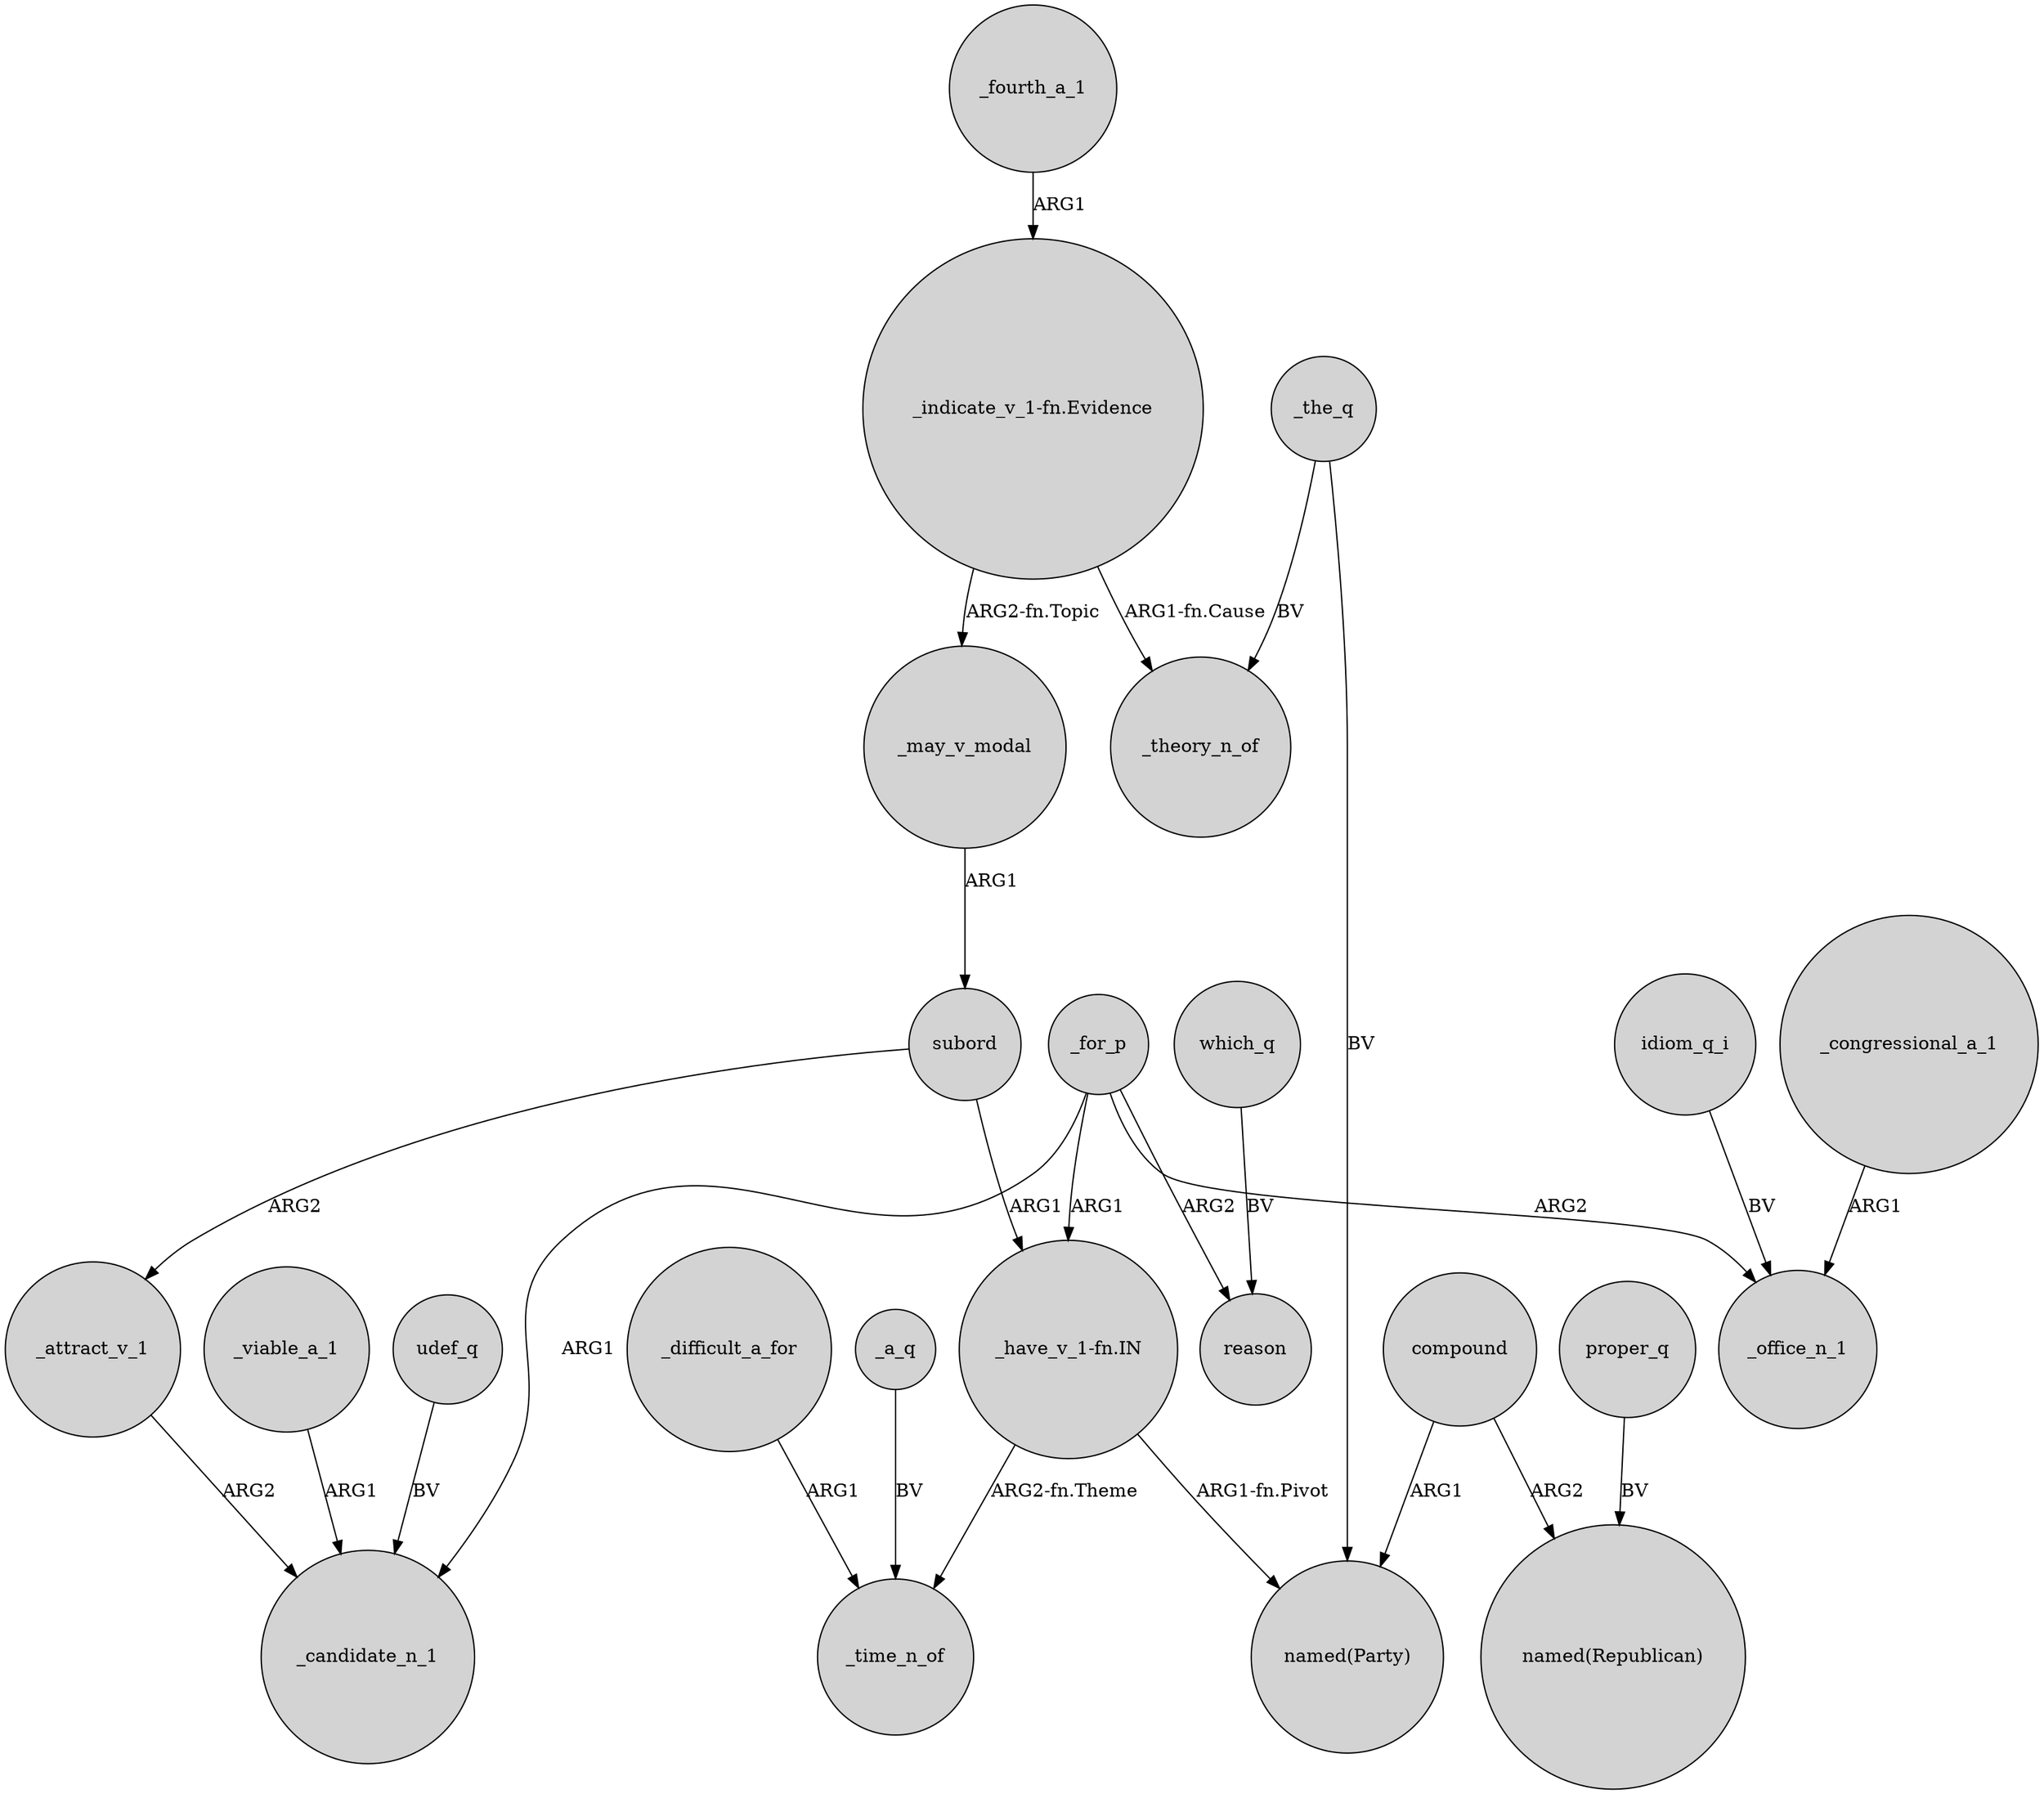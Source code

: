 digraph {
	node [shape=circle style=filled]
	subord -> _attract_v_1 [label=ARG2]
	compound -> "named(Republican)" [label=ARG2]
	"_have_v_1-fn.IN" -> _time_n_of [label="ARG2-fn.Theme"]
	_attract_v_1 -> _candidate_n_1 [label=ARG2]
	_for_p -> reason [label=ARG2]
	idiom_q_i -> _office_n_1 [label=BV]
	"_have_v_1-fn.IN" -> "named(Party)" [label="ARG1-fn.Pivot"]
	_a_q -> _time_n_of [label=BV]
	_the_q -> _theory_n_of [label=BV]
	_difficult_a_for -> _time_n_of [label=ARG1]
	"_indicate_v_1-fn.Evidence" -> _may_v_modal [label="ARG2-fn.Topic"]
	proper_q -> "named(Republican)" [label=BV]
	which_q -> reason [label=BV]
	_the_q -> "named(Party)" [label=BV]
	compound -> "named(Party)" [label=ARG1]
	_may_v_modal -> subord [label=ARG1]
	_viable_a_1 -> _candidate_n_1 [label=ARG1]
	"_indicate_v_1-fn.Evidence" -> _theory_n_of [label="ARG1-fn.Cause"]
	_for_p -> _office_n_1 [label=ARG2]
	_congressional_a_1 -> _office_n_1 [label=ARG1]
	subord -> "_have_v_1-fn.IN" [label=ARG1]
	_for_p -> _candidate_n_1 [label=ARG1]
	_for_p -> "_have_v_1-fn.IN" [label=ARG1]
	udef_q -> _candidate_n_1 [label=BV]
	_fourth_a_1 -> "_indicate_v_1-fn.Evidence" [label=ARG1]
}
